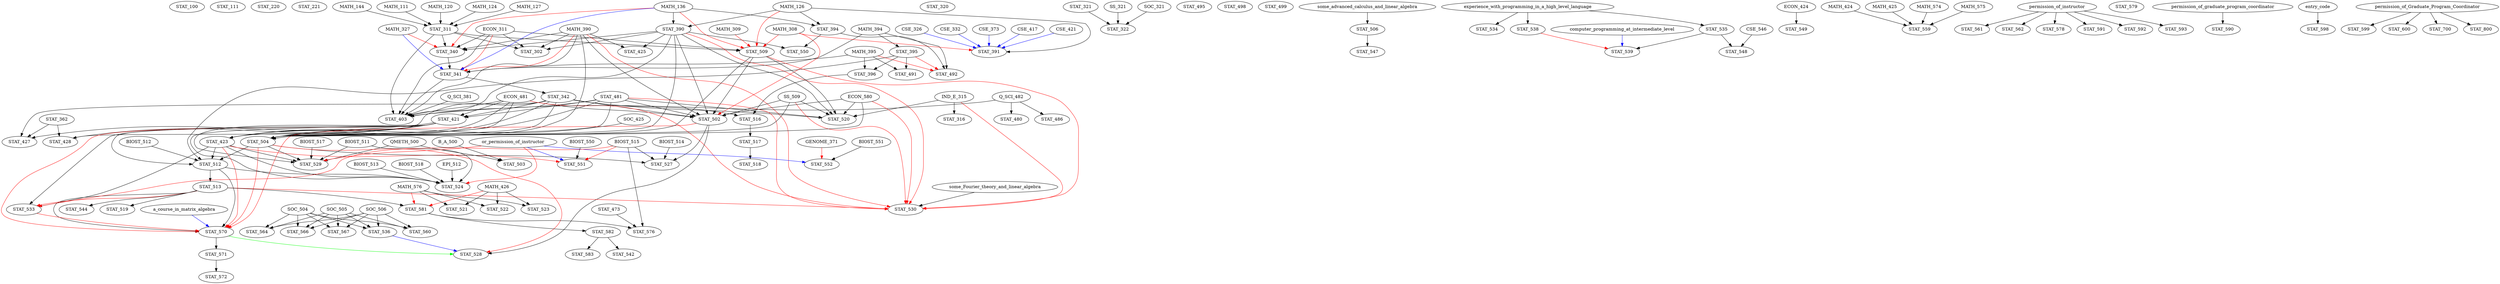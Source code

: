 digraph G {
    STAT_100;
    STAT_111;
    STAT_220;
    STAT_221;
    edge [color=black];
    STAT_311 -> STAT_302;
    ECON_311 -> STAT_302;
    STAT_390 -> STAT_302;
    MATH_390 -> STAT_302;
    edge [color=black];
    MATH_111 -> STAT_311;
    MATH_120 -> STAT_311;
    MATH_124 -> STAT_311;
    MATH_127 -> STAT_311;
    MATH_144 -> STAT_311;
    edge [color=black];
    IND_E_315 -> STAT_316;
    STAT_320;
    STAT_321;
    edge [color=black];
    SS_321 -> STAT_322;
    SOC_321 -> STAT_322;
    STAT_321 -> STAT_322;
    edge [color=black];
    STAT_311 -> STAT_340;
    ECON_311 -> STAT_340;
    STAT_390 -> STAT_340;
    MATH_390 -> STAT_340;
    edge [color=red];
    MATH_327 -> STAT_340;
    MATH_136 -> STAT_340;
    edge [color=black];
    STAT_340 -> STAT_341;
    MATH_394 -> STAT_341;
    MATH_395 -> STAT_341;
    edge [color=red];
    ECON_311 -> STAT_341;
    MATH_390 -> STAT_341;
    edge [color=blue];
    MATH_136 -> STAT_341;
    MATH_327 -> STAT_341;
    edge [color=black];
    STAT_341 -> STAT_342;
    edge [color=black];
    MATH_126 -> STAT_390;
    MATH_136 -> STAT_390;
    edge [color=black];
    MATH_126 -> STAT_391;
    edge [color=red];
    MATH_308 -> STAT_391;
    edge [color=blue];
    CSE_326 -> STAT_391;
    CSE_332 -> STAT_391;
    CSE_373 -> STAT_391;
    CSE_417 -> STAT_391;
    CSE_421 -> STAT_391;
    edge [color=black];
    MATH_126 -> STAT_394;
    MATH_136 -> STAT_394;
    edge [color=black];
    MATH_394 -> STAT_395;
    edge [color=black];
    MATH_395 -> STAT_396;
    STAT_395 -> STAT_396;
    edge [color=black];
    STAT_311 -> STAT_403;
    ECON_311 -> STAT_403;
    STAT_341 -> STAT_403;
    STAT_390 -> STAT_403;
    MATH_390 -> STAT_403;
    STAT_481 -> STAT_403;
    ECON_481 -> STAT_403;
    Q_SCI_381 -> STAT_403;
    Q_SCI_482 -> STAT_403;
    edge [color=black];
    STAT_342 -> STAT_421;
    STAT_481 -> STAT_421;
    ECON_481 -> STAT_421;
    edge [color=black];
    STAT_342 -> STAT_423;
    STAT_421 -> STAT_423;
    STAT_481 -> STAT_423;
    ECON_481 -> STAT_423;
    edge [color=black];
    STAT_390 -> STAT_425;
    MATH_390 -> STAT_425;
    edge [color=black];
    STAT_342 -> STAT_427;
    STAT_362 -> STAT_427;
    STAT_421 -> STAT_427;
    edge [color=black];
    STAT_342 -> STAT_428;
    STAT_362 -> STAT_428;
    STAT_421 -> STAT_428;
    edge [color=black];
    Q_SCI_482 -> STAT_480;
    edge [color=black];
    Q_SCI_482 -> STAT_486;
    edge [color=black];
    MATH_395 -> STAT_491;
    STAT_395 -> STAT_491;
    edge [color=black];
    MATH_394 -> STAT_492;
    STAT_394 -> STAT_492;
    edge [color=red];
    MATH_395 -> STAT_492;
    STAT_395 -> STAT_492;
    STAT_495;
    STAT_498;
    STAT_499;
    edge [color=black];
    STAT_342 -> STAT_502;
    MATH_390 -> STAT_502;
    STAT_390 -> STAT_502;
    ECON_481 -> STAT_502;
    STAT_481 -> STAT_502;
    STAT_509 -> STAT_502;
    SS_509 -> STAT_502;
    ECON_580 -> STAT_502;
    edge [color=red];
    MATH_308 -> STAT_502;
    edge [color=black];
    B_A_500 -> STAT_503;
    QMETH_500 -> STAT_503;
    edge [color=black];
    STAT_342 -> STAT_504;
    STAT_390 -> STAT_504;
    MATH_390 -> STAT_504;
    STAT_421 -> STAT_504;
    STAT_481 -> STAT_504;
    ECON_481 -> STAT_504;
    STAT_509 -> STAT_504;
    SS_509 -> STAT_504;
    ECON_580 -> STAT_504;
    SOC_425 -> STAT_504;
    edge [color=black];
    some_advanced_calculus_and_linear_algebra -> STAT_506;
    edge [color=black];
    STAT_311 -> STAT_509;
    ECON_311 -> STAT_509;
    edge [color=red];
    MATH_136 -> STAT_509;
    MATH_126 -> STAT_509;
    MATH_308 -> STAT_509;
    MATH_309 -> STAT_509;
    edge [color=black];
    STAT_395 -> STAT_512;
    STAT_421 -> STAT_512;
    STAT_423 -> STAT_512;
    STAT_504 -> STAT_512;
    BIOST_512 -> STAT_512;
    edge [color=black];
    STAT_512 -> STAT_513;
    edge [color=black];
    STAT_342 -> STAT_516;
    STAT_396 -> STAT_516;
    edge [color=black];
    STAT_516 -> STAT_517;
    edge [color=black];
    STAT_517 -> STAT_518;
    edge [color=black];
    STAT_513 -> STAT_519;
    edge [color=black];
    STAT_342 -> STAT_520;
    STAT_390 -> STAT_520;
    STAT_481 -> STAT_520;
    STAT_509 -> STAT_520;
    SS_509 -> STAT_520;
    ECON_580 -> STAT_520;
    IND_E_315 -> STAT_520;
    edge [color=black];
    MATH_426 -> STAT_521;
    MATH_576 -> STAT_521;
    edge [color=black];
    MATH_426 -> STAT_522;
    MATH_576 -> STAT_522;
    edge [color=black];
    MATH_426 -> STAT_523;
    MATH_576 -> STAT_523;
    edge [color=black];
    BIOST_511 -> STAT_524;
    BIOST_513 -> STAT_524;
    BIOST_518 -> STAT_524;
    STAT_421 -> STAT_524;
    STAT_423 -> STAT_524;
    STAT_512 -> STAT_524;
    EPI_512 -> STAT_524;
    edge [color=red];
    or_permission_of_instructor -> STAT_524;
    edge [color=black];
    STAT_502 -> STAT_527;
    STAT_504 -> STAT_527;
    BIOST_514 -> STAT_527;
    BIOST_515 -> STAT_527;
    edge [color=black];
    STAT_502 -> STAT_528;
    edge [color=red];
    STAT_504 -> STAT_528;
    edge [color=blue];
    STAT_536 -> STAT_528;
    edge [color=green];
    STAT_570 -> STAT_528;
    edge [color=black];
    STAT_421 -> STAT_529;
    STAT_423 -> STAT_529;
    STAT_504 -> STAT_529;
    QMETH_500 -> STAT_529;
    BIOST_511 -> STAT_529;
    BIOST_517 -> STAT_529;
    edge [color=red];
    or_permission_of_instructor -> STAT_529;
    edge [color=black];
    some_Fourier_theory_and_linear_algebra -> STAT_530;
    edge [color=red];
    MATH_390 -> STAT_530;
    STAT_390 -> STAT_530;
    ECON_481 -> STAT_530;
    STAT_481 -> STAT_530;
    STAT_509 -> STAT_530;
    SS_509 -> STAT_530;
    ECON_580 -> STAT_530;
    STAT_513 -> STAT_530;
    IND_E_315 -> STAT_530;
    edge [color=black];
    STAT_421 -> STAT_533;
    STAT_423 -> STAT_533;
    edge [color=red];
    STAT_513 -> STAT_533;
    BIOST_515 -> STAT_533;
    edge [color=black];
    experience_with_programming_in_a_high_level_language -> STAT_534;
    edge [color=black];
    experience_with_programming_in_a_high_level_language -> STAT_535;
    edge [color=black];
    SOC_504 -> STAT_536;
    SOC_505 -> STAT_536;
    SOC_506 -> STAT_536;
    edge [color=black];
    experience_with_programming_in_a_high_level_language -> STAT_538;
    edge [color=black];
    STAT_535 -> STAT_539;
    edge [color=red];
    STAT_538 -> STAT_539;
    edge [color=blue];
    computer_programming_at_intermediate_level -> STAT_539;
    edge [color=black];
    STAT_582 -> STAT_542;
    edge [color=black];
    STAT_513 -> STAT_544;
    edge [color=black];
    STAT_506 -> STAT_547;
    edge [color=black];
    STAT_535 -> STAT_548;
    CSE_546 -> STAT_548;
    edge [color=black];
    ECON_424 -> STAT_549;
    edge [color=black];
    STAT_390 -> STAT_550;
    STAT_394 -> STAT_550;
    edge [color=black];
    BIOST_550 -> STAT_551;
    edge [color=red];
    STAT_423 -> STAT_551;
    BIOST_515 -> STAT_551;
    edge [color=blue];
    or_permission_of_instructor -> STAT_551;
    edge [color=black];
    BIOST_551 -> STAT_552;
    edge [color=red];
    GENOME_371 -> STAT_552;
    edge [color=blue];
    or_permission_of_instructor -> STAT_552;
    edge [color=black];
    MATH_424 -> STAT_559;
    MATH_425 -> STAT_559;
    MATH_574 -> STAT_559;
    MATH_575 -> STAT_559;
    edge [color=black];
    SOC_504 -> STAT_560;
    SOC_505 -> STAT_560;
    SOC_506 -> STAT_560;
    edge [color=black];
    permission_of_instructor -> STAT_561;
    edge [color=black];
    permission_of_instructor -> STAT_562;
    edge [color=black];
    SOC_504 -> STAT_564;
    SOC_505 -> STAT_564;
    SOC_506 -> STAT_564;
    edge [color=black];
    SOC_504 -> STAT_566;
    SOC_505 -> STAT_566;
    SOC_506 -> STAT_566;
    edge [color=black];
    SOC_504 -> STAT_567;
    SOC_505 -> STAT_567;
    SOC_506 -> STAT_567;
    edge [color=black];
    STAT_512 -> STAT_570;
    STAT_513 -> STAT_570;
    edge [color=red];
    STAT_533 -> STAT_570;
    STAT_421 -> STAT_570;
    STAT_502 -> STAT_570;
    STAT_423 -> STAT_570;
    STAT_504 -> STAT_570;
    edge [color=blue];
    a_course_in_matrix_algebra -> STAT_570;
    edge [color=black];
    STAT_570 -> STAT_571;
    edge [color=black];
    STAT_571 -> STAT_572;
    edge [color=black];
    STAT_581 -> STAT_576;
    BIOST_515 -> STAT_576;
    STAT_473 -> STAT_576;
    edge [color=black];
    permission_of_instructor -> STAT_578;
    STAT_579;
    edge [color=black];
    STAT_513 -> STAT_581;
    edge [color=red];
    MATH_426 -> STAT_581;
    MATH_576 -> STAT_581;
    edge [color=black];
    STAT_581 -> STAT_582;
    edge [color=black];
    STAT_582 -> STAT_583;
    edge [color=black];
    permission_of_graduate_program_coordinator -> STAT_590;
    edge [color=black];
    permission_of_instructor -> STAT_591;
    edge [color=black];
    permission_of_instructor -> STAT_592;
    edge [color=black];
    permission_of_instructor -> STAT_593;
    edge [color=black];
    entry_code -> STAT_598;
    edge [color=black];
    permission_of_Graduate_Program_Coordinator -> STAT_599;
    edge [color=black];
    permission_of_Graduate_Program_Coordinator -> STAT_600;
    edge [color=black];
    permission_of_Graduate_Program_Coordinator -> STAT_700;
    edge [color=black];
    permission_of_Graduate_Program_Coordinator -> STAT_800;
}
